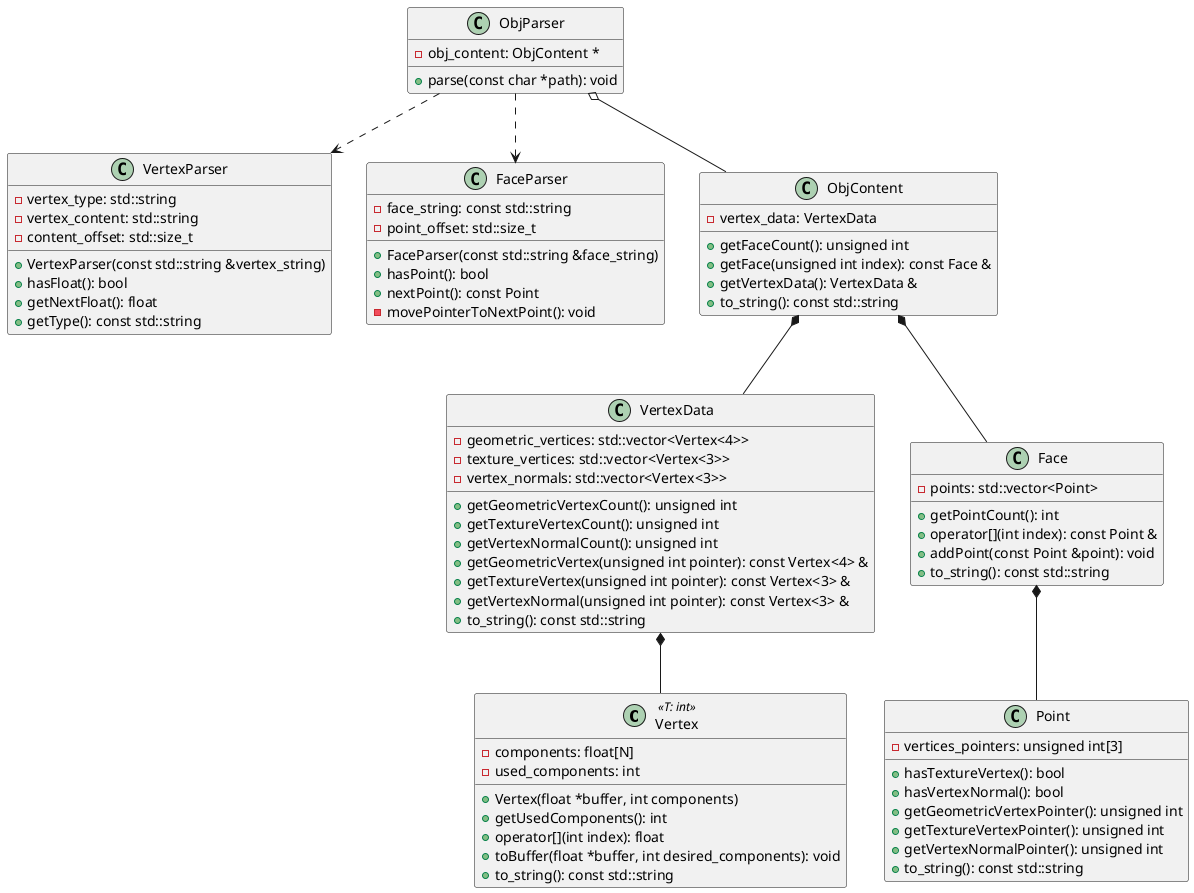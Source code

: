 @startuml

class Vertex << T: int >> {
    - components: float[N]
    - used_components: int
    + Vertex(float *buffer, int components)
    + getUsedComponents(): int
    + operator[](int index): float
    + toBuffer(float *buffer, int desired_components): void
    + to_string(): const std::string
}

class VertexParser {
    - vertex_type: std::string
    - vertex_content: std::string
    - content_offset: std::size_t
    + VertexParser(const std::string &vertex_string)
    + hasFloat(): bool
    + getNextFloat(): float
    + getType(): const std::string
}

class ObjParser {
    - obj_content: ObjContent *
    + parse(const char *path): void
}

class FaceParser {
	- face_string: const std::string
	- point_offset: std::size_t
	+ FaceParser(const std::string &face_string)
	+ hasPoint(): bool
    + nextPoint(): const Point
    - movePointerToNextPoint(): void
}

class VertexData {
    - geometric_vertices: std::vector<Vertex<4>>
    - texture_vertices: std::vector<Vertex<3>>
    - vertex_normals: std::vector<Vertex<3>>
    + getGeometricVertexCount(): unsigned int
    + getTextureVertexCount(): unsigned int
    + getVertexNormalCount(): unsigned int
    + getGeometricVertex(unsigned int pointer): const Vertex<4> &
    + getTextureVertex(unsigned int pointer): const Vertex<3> &
    + getVertexNormal(unsigned int pointer): const Vertex<3> &
    + to_string(): const std::string
}

class ObjContent {
    - vertex_data: VertexData
    + getFaceCount(): unsigned int
    + getFace(unsigned int index): const Face &
    + getVertexData(): VertexData &
    + to_string(): const std::string
}

class Face {
    - points: std::vector<Point>
    + getPointCount(): int
    + operator[](int index): const Point &
    + addPoint(const Point &point): void
    + to_string(): const std::string
}

class Point {
    - vertices_pointers: unsigned int[3]
    + hasTextureVertex(): bool
    + hasVertexNormal(): bool
    + getGeometricVertexPointer(): unsigned int
    + getTextureVertexPointer(): unsigned int
    + getVertexNormalPointer(): unsigned int
    + to_string(): const std::string
}

ObjContent *-- VertexData
VertexData *-- Vertex
ObjContent *-- Face
Face *-- Point
ObjParser o-- ObjContent 
ObjParser ..> VertexParser
ObjParser ..> FaceParser

@enduml